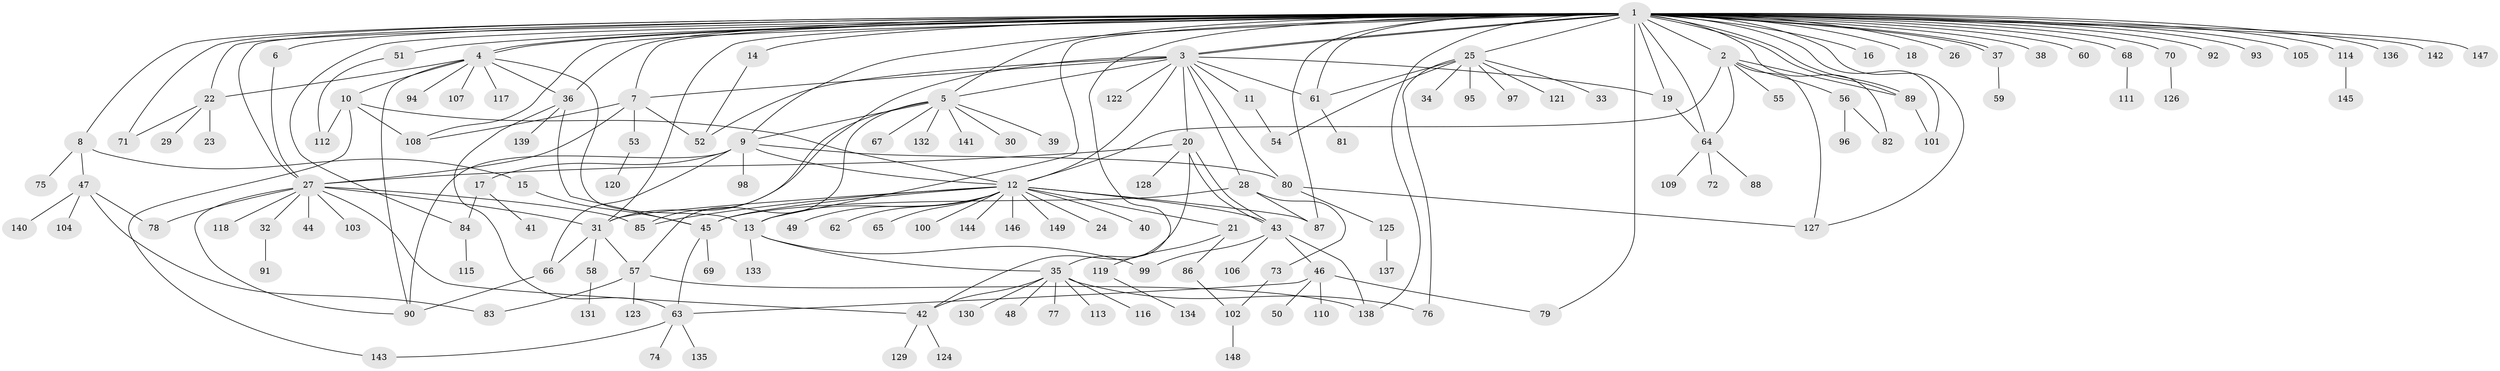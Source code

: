 // Generated by graph-tools (version 1.1) at 2025/48/03/09/25 04:48:33]
// undirected, 149 vertices, 215 edges
graph export_dot {
graph [start="1"]
  node [color=gray90,style=filled];
  1;
  2;
  3;
  4;
  5;
  6;
  7;
  8;
  9;
  10;
  11;
  12;
  13;
  14;
  15;
  16;
  17;
  18;
  19;
  20;
  21;
  22;
  23;
  24;
  25;
  26;
  27;
  28;
  29;
  30;
  31;
  32;
  33;
  34;
  35;
  36;
  37;
  38;
  39;
  40;
  41;
  42;
  43;
  44;
  45;
  46;
  47;
  48;
  49;
  50;
  51;
  52;
  53;
  54;
  55;
  56;
  57;
  58;
  59;
  60;
  61;
  62;
  63;
  64;
  65;
  66;
  67;
  68;
  69;
  70;
  71;
  72;
  73;
  74;
  75;
  76;
  77;
  78;
  79;
  80;
  81;
  82;
  83;
  84;
  85;
  86;
  87;
  88;
  89;
  90;
  91;
  92;
  93;
  94;
  95;
  96;
  97;
  98;
  99;
  100;
  101;
  102;
  103;
  104;
  105;
  106;
  107;
  108;
  109;
  110;
  111;
  112;
  113;
  114;
  115;
  116;
  117;
  118;
  119;
  120;
  121;
  122;
  123;
  124;
  125;
  126;
  127;
  128;
  129;
  130;
  131;
  132;
  133;
  134;
  135;
  136;
  137;
  138;
  139;
  140;
  141;
  142;
  143;
  144;
  145;
  146;
  147;
  148;
  149;
  1 -- 2;
  1 -- 3;
  1 -- 3;
  1 -- 4;
  1 -- 4;
  1 -- 5;
  1 -- 6;
  1 -- 7;
  1 -- 8;
  1 -- 9;
  1 -- 13;
  1 -- 14;
  1 -- 16;
  1 -- 18;
  1 -- 19;
  1 -- 22;
  1 -- 25;
  1 -- 26;
  1 -- 27;
  1 -- 31;
  1 -- 35;
  1 -- 36;
  1 -- 37;
  1 -- 37;
  1 -- 38;
  1 -- 51;
  1 -- 60;
  1 -- 61;
  1 -- 64;
  1 -- 68;
  1 -- 70;
  1 -- 71;
  1 -- 79;
  1 -- 82;
  1 -- 84;
  1 -- 87;
  1 -- 89;
  1 -- 89;
  1 -- 92;
  1 -- 93;
  1 -- 101;
  1 -- 105;
  1 -- 108;
  1 -- 114;
  1 -- 127;
  1 -- 136;
  1 -- 138;
  1 -- 142;
  1 -- 147;
  2 -- 12;
  2 -- 55;
  2 -- 56;
  2 -- 64;
  2 -- 89;
  2 -- 127;
  3 -- 5;
  3 -- 7;
  3 -- 11;
  3 -- 12;
  3 -- 19;
  3 -- 20;
  3 -- 28;
  3 -- 52;
  3 -- 61;
  3 -- 80;
  3 -- 85;
  3 -- 122;
  4 -- 10;
  4 -- 13;
  4 -- 22;
  4 -- 36;
  4 -- 90;
  4 -- 94;
  4 -- 107;
  4 -- 117;
  5 -- 9;
  5 -- 30;
  5 -- 31;
  5 -- 39;
  5 -- 57;
  5 -- 67;
  5 -- 132;
  5 -- 141;
  6 -- 27;
  7 -- 27;
  7 -- 52;
  7 -- 53;
  7 -- 108;
  8 -- 15;
  8 -- 47;
  8 -- 75;
  9 -- 12;
  9 -- 17;
  9 -- 66;
  9 -- 80;
  9 -- 90;
  9 -- 98;
  10 -- 12;
  10 -- 108;
  10 -- 112;
  10 -- 143;
  11 -- 54;
  12 -- 13;
  12 -- 21;
  12 -- 24;
  12 -- 31;
  12 -- 40;
  12 -- 43;
  12 -- 45;
  12 -- 49;
  12 -- 62;
  12 -- 65;
  12 -- 85;
  12 -- 87;
  12 -- 100;
  12 -- 144;
  12 -- 146;
  12 -- 149;
  13 -- 35;
  13 -- 99;
  13 -- 133;
  14 -- 52;
  15 -- 45;
  17 -- 41;
  17 -- 84;
  19 -- 64;
  20 -- 27;
  20 -- 42;
  20 -- 43;
  20 -- 43;
  20 -- 128;
  21 -- 86;
  21 -- 119;
  22 -- 23;
  22 -- 29;
  22 -- 71;
  25 -- 33;
  25 -- 34;
  25 -- 54;
  25 -- 61;
  25 -- 76;
  25 -- 95;
  25 -- 97;
  25 -- 121;
  27 -- 31;
  27 -- 32;
  27 -- 42;
  27 -- 44;
  27 -- 78;
  27 -- 85;
  27 -- 90;
  27 -- 103;
  27 -- 118;
  28 -- 45;
  28 -- 73;
  28 -- 87;
  31 -- 57;
  31 -- 58;
  31 -- 66;
  32 -- 91;
  35 -- 42;
  35 -- 48;
  35 -- 76;
  35 -- 77;
  35 -- 113;
  35 -- 116;
  35 -- 130;
  36 -- 45;
  36 -- 63;
  36 -- 139;
  37 -- 59;
  42 -- 124;
  42 -- 129;
  43 -- 46;
  43 -- 99;
  43 -- 106;
  43 -- 138;
  45 -- 63;
  45 -- 69;
  46 -- 50;
  46 -- 63;
  46 -- 79;
  46 -- 110;
  47 -- 78;
  47 -- 83;
  47 -- 104;
  47 -- 140;
  51 -- 112;
  53 -- 120;
  56 -- 82;
  56 -- 96;
  57 -- 83;
  57 -- 123;
  57 -- 138;
  58 -- 131;
  61 -- 81;
  63 -- 74;
  63 -- 135;
  63 -- 143;
  64 -- 72;
  64 -- 88;
  64 -- 109;
  66 -- 90;
  68 -- 111;
  70 -- 126;
  73 -- 102;
  80 -- 125;
  80 -- 127;
  84 -- 115;
  86 -- 102;
  89 -- 101;
  102 -- 148;
  114 -- 145;
  119 -- 134;
  125 -- 137;
}
